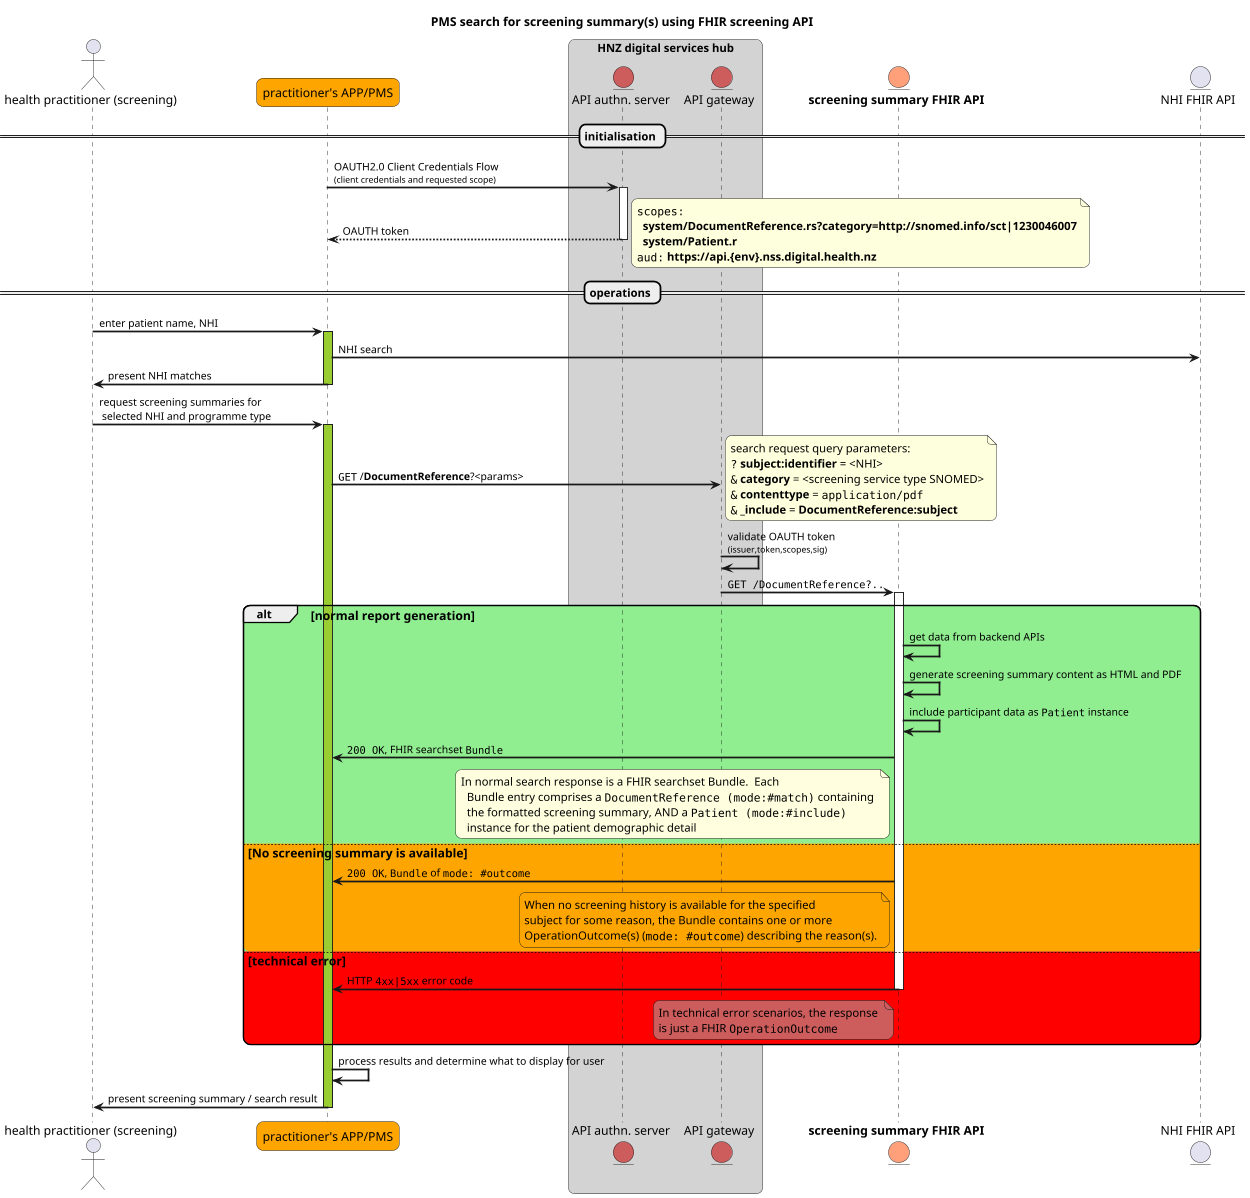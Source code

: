@startuml seq-fhir-screening-API

autonumber "<b> 00"

skinparam ArrowFontSize 16
skinparam BoxPadding 10
skinparam dpi 400
skinparam MaxMessageSize 350
skinparam NoteFontSize 13
skinparam ParticipantPadding 5
skinparam responseMessageBelowArrow true
skinparam roundcorner 15
skinparam sequenceArrowThickness 2
skinparam SequenceMessageAlignment left
skinparam ArrowFontSize 12
skinparam sequenceStyle uml2
skinparam sequencegroupfontsize 14
' semi-transparent sequence groups!
' see https://sarafian.github.io/tips/2021/03/11/plantuml-tips-tricks-1.html#:~:text=responseMessageBelowArrow-,Semi,-transparent%20group%20backgrounds
skinparam SequenceGroupBodyBackgroundColor #EEEEFF50


scale max 400 width
scale 300*500

actor "health practitioner (screening)" as USER
participant "practitioner's APP/PMS" as APIC #Orange

box "HNZ digital services hub" #LightGrey
  entity "API authn. server" as ROSIE #IndianRed
  entity "API gateway" as APIG #IndianRed
end box

entity "**screening summary FHIR API**" as FHIR #LightSalmon
entity "NHI FHIR API" as NHI

autonumber stop

title "PMS search for screening summary(s) using FHIR screening API"

== initialisation ==

APIC -> ROSIE++: OAUTH2.0 Client Credentials Flow\n<size:10>(client credentials and requested scope)</size>
return OAUTH token
note right
  ""scopes:"" 
    **system/DocumentReference.rs?category=http://snomed.info/sct|1230046007**
    **system/Patient.r**
  ""aud:"" **https://api.{env}.nss.digital.health.nz**
end note

== operations ==

USER -> APIC++ #YellowGreen: enter patient name, NHI
APIC -> NHI: NHI search
APIC -> USER--: present NHI matches

USER -> APIC++ #YellowGreen: request screening summaries for\n selected NHI and programme type 

APIC -> APIG: ""GET"" /**DocumentReference**?<params>
note right
  search request query parameters:
  ""?"" **subject:identifier** = <NHI>
  ""&"" **category** = <screening service type SNOMED>
  ""&"" **contenttype** = ""application/pdf""
  ""&"" **_include** = **DocumentReference:subject**
end note
APIG -> APIG: validate OAUTH token\n<size:10>(issuer,token,scopes,sig)</size>
APIG -> FHIR++: ""GET /DocumentReference?..""
' FHIR -> FHIR: validate OAUTH token\n<size:10>(issuer,token,scopes,sig)</size>
alt #LightGreen normal report generation
FHIR -> FHIR: get data from backend APIs
FHIR -> FHIR: generate screening summary content as HTML and PDF
FHIR -> FHIR: include participant data as ""Patient"" instance
FHIR -> APIC: ""200 OK"", FHIR searchset ""Bundle"" 
  note left of FHIR #LightYellow
    In normal search response is a FHIR searchset Bundle.  Each
      Bundle entry comprises a ""DocumentReference (mode:#match)"" containing 
      the formatted screening summary, AND a ""Patient (mode:#include)"" 
      instance for the patient demographic detail
  end note

else #Orange No screening summary is available 
FHIR -> APIC: ""200 OK"", ""Bundle"" of ""mode: #outcome""
  note left of FHIR #Orange
    When no screening history is available for the specified 
    subject for some reason, the Bundle contains one or more
    OperationOutcome(s) (""mode: #outcome"") describing the reason(s).
    end note
else #Red technical error
  FHIR -> APIC--: HTTP ""4xx|5xx"" error code
  note left of FHIR #IndianRed
    In technical error scenarios, the response 
    is just a FHIR ""OperationOutcome""
  end note
end

APIC -> APIC: process results and determine what to display for user 

APIC -> USER--: present screening summary / search result


' newpage PMS retrieve a specific version of a patient's screening history using FHIR screening API (2 of 2)

' actor "health practitioner (screening)" as USER
' participant "practitioner's APP/PMS" as APIC #Orange

' box "HNZ digital services hub" #LightGrey
'   entity "API authn. server" as ROSIE #IndianRed
'   entity "API gateway" as APIG #IndianRed
' end box

' entity "**screening summary FHIR API**" as FHIR #LightSalmon
' entity "NHI FHIR API" as NHI

' autonumber stop

' APIC -> ROSIE++: OAUTH2.0 Client Credentials Flow\n<size:10>(client credentials and requested scope)</size>
' return OAUTH token

' USER -> APIC++ #YellowGreen: request specific version of a patient\n cervical screening summary doc

' note right of APIC #LightYellow
'   The app may request a DocumentReference instance by specific logical identifier 
'   as returned by an earlier screening summary search interaction.
' end note

' APIC -> APIG: ""GET"" /**DocumentReference/{logical instance identifier}**
' APIG -> APIG: validate OAUTH token\n<size:10>(issuer,token,scopes,sig)</size>
' APIG -> FHIR++: ""GET /DocumentReference/..""
' FHIR -> FHIR: validate OAUTH token\n<size:10>(issuer,token,scopes,sig)</size>
' alt #LightGreen normal report generation
' FHIR -> FHIR: generate/retrieve screening summary
' FHIR -> APIC: ""200 OK"", one specific FHIR ""DocumentReference"" instance
' else #Orange instance doesn't exist
' FHIR -> APIC: ""404 NOT FOUND""
' else #Red technical error
' FHIR -> APIC: HTTP ""4xx|5xx"" error code, FHIR ""OperationOutcome""
' end

' APIC -> USER: present screening summary / search result

@enduml